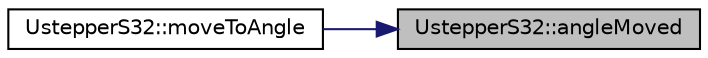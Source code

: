digraph "UstepperS32::angleMoved"
{
 // LATEX_PDF_SIZE
  edge [fontname="Helvetica",fontsize="10",labelfontname="Helvetica",labelfontsize="10"];
  node [fontname="Helvetica",fontsize="10",shape=record];
  rankdir="RL";
  Node1 [label="UstepperS32::angleMoved",height=0.2,width=0.4,color="black", fillcolor="grey75", style="filled", fontcolor="black",tooltip="Get the angle moved from reference position in degrees."];
  Node1 -> Node2 [dir="back",color="midnightblue",fontsize="10",style="solid",fontname="Helvetica"];
  Node2 [label="UstepperS32::moveToAngle",height=0.2,width=0.4,color="black", fillcolor="white", style="filled",URL="$classUstepperS32.html#a7a0eac3dfbcd538effe4236a1823e367",tooltip="Makes the motor rotate to a specific absolute angle."];
}
